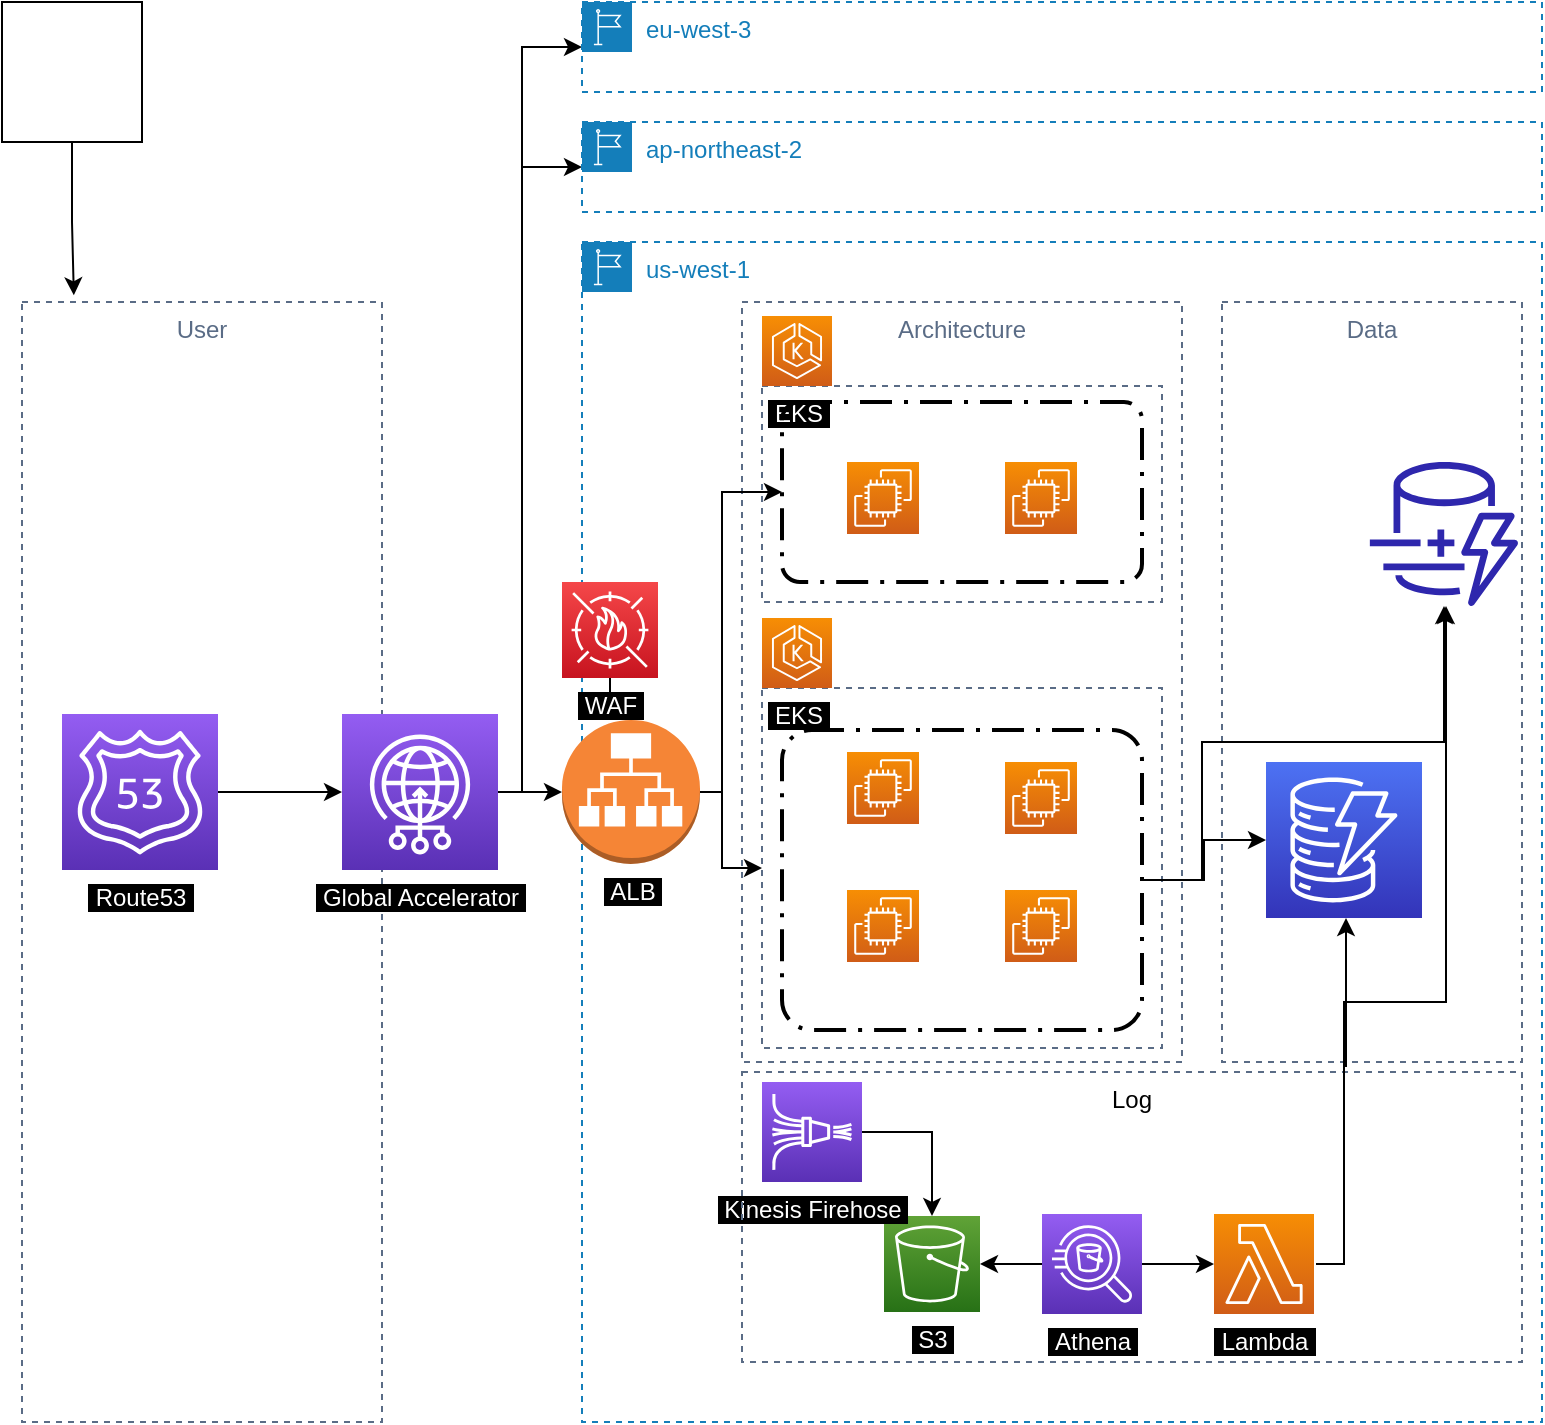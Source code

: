 <mxfile version="17.2.1" type="github"><diagram id="GMVm0VNx1dGFBg1fPyFg" name="Page-1"><mxGraphModel dx="1610" dy="1105" grid="1" gridSize="10" guides="1" tooltips="1" connect="1" arrows="1" fold="1" page="1" pageScale="1" pageWidth="827" pageHeight="1169" math="0" shadow="0"><root><mxCell id="0"/><mxCell id="1" parent="0"/><mxCell id="LJkOx0KXem-yEA9abhEw-1" value="User" style="fillColor=none;strokeColor=#5A6C86;dashed=1;verticalAlign=top;fontStyle=0;fontColor=#5A6C86;" parent="1" vertex="1"><mxGeometry x="50" y="160" width="180" height="560" as="geometry"/></mxCell><mxCell id="LJkOx0KXem-yEA9abhEw-2" value="Architecture" style="fillColor=none;strokeColor=#5A6C86;dashed=1;verticalAlign=top;fontStyle=0;fontColor=#5A6C86;" parent="1" vertex="1"><mxGeometry x="410" y="160" width="220" height="380" as="geometry"/></mxCell><mxCell id="LJkOx0KXem-yEA9abhEw-3" value="Data" style="fillColor=none;strokeColor=#5A6C86;dashed=1;verticalAlign=top;fontStyle=0;fontColor=#5A6C86;" parent="1" vertex="1"><mxGeometry x="650" y="160" width="150" height="380" as="geometry"/></mxCell><mxCell id="LJkOx0KXem-yEA9abhEw-5" style="edgeStyle=orthogonalEdgeStyle;rounded=0;orthogonalLoop=1;jettySize=auto;html=1;entryX=0.144;entryY=-0.006;entryDx=0;entryDy=0;entryPerimeter=0;" parent="1" source="LJkOx0KXem-yEA9abhEw-4" target="LJkOx0KXem-yEA9abhEw-1" edge="1"><mxGeometry relative="1" as="geometry"/></mxCell><mxCell id="LJkOx0KXem-yEA9abhEw-4" value="" style="rounded=0;whiteSpace=wrap;html=1;" parent="1" vertex="1"><mxGeometry x="40" y="10" width="70" height="70" as="geometry"/></mxCell><mxCell id="LJkOx0KXem-yEA9abhEw-11" style="edgeStyle=orthogonalEdgeStyle;rounded=0;orthogonalLoop=1;jettySize=auto;html=1;exitX=1;exitY=0.5;exitDx=0;exitDy=0;exitPerimeter=0;entryX=0;entryY=0.5;entryDx=0;entryDy=0;entryPerimeter=0;" parent="1" source="LJkOx0KXem-yEA9abhEw-6" target="LJkOx0KXem-yEA9abhEw-7" edge="1"><mxGeometry relative="1" as="geometry"/></mxCell><mxCell id="LJkOx0KXem-yEA9abhEw-6" value="&lt;font color=&quot;#ffffff&quot; style=&quot;background-color: rgb(0 , 0 , 0)&quot;&gt;&amp;nbsp;Route53&amp;nbsp;&lt;/font&gt;" style="sketch=0;points=[[0,0,0],[0.25,0,0],[0.5,0,0],[0.75,0,0],[1,0,0],[0,1,0],[0.25,1,0],[0.5,1,0],[0.75,1,0],[1,1,0],[0,0.25,0],[0,0.5,0],[0,0.75,0],[1,0.25,0],[1,0.5,0],[1,0.75,0]];outlineConnect=0;fontColor=#232F3E;gradientColor=#945DF2;gradientDirection=north;fillColor=#5A30B5;strokeColor=#ffffff;dashed=0;verticalLabelPosition=bottom;verticalAlign=top;align=center;html=1;fontSize=12;fontStyle=0;aspect=fixed;shape=mxgraph.aws4.resourceIcon;resIcon=mxgraph.aws4.route_53;" parent="1" vertex="1"><mxGeometry x="70" y="366" width="78" height="78" as="geometry"/></mxCell><mxCell id="LJkOx0KXem-yEA9abhEw-20" style="edgeStyle=orthogonalEdgeStyle;rounded=0;orthogonalLoop=1;jettySize=auto;html=1;entryX=0;entryY=0.5;entryDx=0;entryDy=0;entryPerimeter=0;" parent="1" source="LJkOx0KXem-yEA9abhEw-7" target="LJkOx0KXem-yEA9abhEw-9" edge="1"><mxGeometry relative="1" as="geometry"/></mxCell><mxCell id="LJkOx0KXem-yEA9abhEw-32" style="edgeStyle=orthogonalEdgeStyle;rounded=0;orthogonalLoop=1;jettySize=auto;html=1;entryX=0;entryY=0.5;entryDx=0;entryDy=0;fontColor=#FFFFFF;endArrow=classic;endFill=1;" parent="1" source="LJkOx0KXem-yEA9abhEw-7" target="LJkOx0KXem-yEA9abhEw-14" edge="1"><mxGeometry relative="1" as="geometry"><Array as="points"><mxPoint x="300" y="405"/><mxPoint x="300" y="93"/></Array></mxGeometry></mxCell><mxCell id="LJkOx0KXem-yEA9abhEw-35" style="edgeStyle=orthogonalEdgeStyle;rounded=0;orthogonalLoop=1;jettySize=auto;html=1;entryX=0;entryY=0.5;entryDx=0;entryDy=0;fontColor=#FFFFFF;endArrow=classic;endFill=1;" parent="1" source="LJkOx0KXem-yEA9abhEw-7" target="LJkOx0KXem-yEA9abhEw-33" edge="1"><mxGeometry relative="1" as="geometry"><Array as="points"><mxPoint x="300" y="405"/><mxPoint x="300" y="33"/></Array></mxGeometry></mxCell><mxCell id="LJkOx0KXem-yEA9abhEw-7" value="&lt;font color=&quot;#ffffff&quot; style=&quot;background-color: rgb(0 , 0 , 0)&quot;&gt;&amp;nbsp;Global Accelerator&amp;nbsp;&lt;/font&gt;" style="sketch=0;points=[[0,0,0],[0.25,0,0],[0.5,0,0],[0.75,0,0],[1,0,0],[0,1,0],[0.25,1,0],[0.5,1,0],[0.75,1,0],[1,1,0],[0,0.25,0],[0,0.5,0],[0,0.75,0],[1,0.25,0],[1,0.5,0],[1,0.75,0]];outlineConnect=0;fontColor=#232F3E;gradientColor=#945DF2;gradientDirection=north;fillColor=#5A30B5;strokeColor=#ffffff;dashed=0;verticalLabelPosition=bottom;verticalAlign=top;align=center;html=1;fontSize=12;fontStyle=0;aspect=fixed;shape=mxgraph.aws4.resourceIcon;resIcon=mxgraph.aws4.global_accelerator;" parent="1" vertex="1"><mxGeometry x="210" y="366" width="78" height="78" as="geometry"/></mxCell><mxCell id="LJkOx0KXem-yEA9abhEw-13" value="us-west-1" style="points=[[0,0],[0.25,0],[0.5,0],[0.75,0],[1,0],[1,0.25],[1,0.5],[1,0.75],[1,1],[0.75,1],[0.5,1],[0.25,1],[0,1],[0,0.75],[0,0.5],[0,0.25]];outlineConnect=0;gradientColor=none;html=1;whiteSpace=wrap;fontSize=12;fontStyle=0;container=1;pointerEvents=0;collapsible=0;recursiveResize=0;shape=mxgraph.aws4.group;grIcon=mxgraph.aws4.group_region;strokeColor=#147EBA;fillColor=none;verticalAlign=top;align=left;spacingLeft=30;fontColor=#147EBA;dashed=1;" parent="1" vertex="1"><mxGeometry x="330" y="130" width="480" height="590" as="geometry"/></mxCell><mxCell id="LJkOx0KXem-yEA9abhEw-66" style="edgeStyle=orthogonalEdgeStyle;rounded=0;orthogonalLoop=1;jettySize=auto;html=1;fontColor=#FFFFFF;endArrow=classic;endFill=1;" parent="LJkOx0KXem-yEA9abhEw-13" source="LJkOx0KXem-yEA9abhEw-53" target="LJkOx0KXem-yEA9abhEw-36" edge="1"><mxGeometry relative="1" as="geometry"/></mxCell><mxCell id="LJkOx0KXem-yEA9abhEw-53" value="" style="rounded=1;arcSize=10;dashed=1;fillColor=none;gradientColor=none;dashPattern=8 3 1 3;strokeWidth=2;labelBackgroundColor=#000000;fontColor=#FFFFFF;" parent="LJkOx0KXem-yEA9abhEw-13" vertex="1"><mxGeometry x="100" y="244" width="180" height="150" as="geometry"/></mxCell><mxCell id="LJkOx0KXem-yEA9abhEw-51" value="" style="fillColor=none;strokeColor=#5A6C86;dashed=1;verticalAlign=top;fontStyle=0;fontColor=#FFFFFF;labelBackgroundColor=#000000;" parent="LJkOx0KXem-yEA9abhEw-13" vertex="1"><mxGeometry x="90" y="223" width="200" height="180" as="geometry"/></mxCell><mxCell id="LJkOx0KXem-yEA9abhEw-68" style="edgeStyle=orthogonalEdgeStyle;rounded=0;orthogonalLoop=1;jettySize=auto;html=1;fontColor=#FFFFFF;endArrow=classic;endFill=1;" parent="LJkOx0KXem-yEA9abhEw-13" source="LJkOx0KXem-yEA9abhEw-9" target="LJkOx0KXem-yEA9abhEw-51" edge="1"><mxGeometry relative="1" as="geometry"><Array as="points"><mxPoint x="70" y="275"/><mxPoint x="70" y="313"/></Array></mxGeometry></mxCell><mxCell id="LJkOx0KXem-yEA9abhEw-69" style="edgeStyle=orthogonalEdgeStyle;rounded=0;orthogonalLoop=1;jettySize=auto;html=1;entryX=0;entryY=0.5;entryDx=0;entryDy=0;fontColor=#FFFFFF;endArrow=classic;endFill=1;" parent="LJkOx0KXem-yEA9abhEw-13" source="LJkOx0KXem-yEA9abhEw-9" target="LJkOx0KXem-yEA9abhEw-61" edge="1"><mxGeometry relative="1" as="geometry"><Array as="points"><mxPoint x="70" y="275"/><mxPoint x="70" y="125"/></Array></mxGeometry></mxCell><mxCell id="LJkOx0KXem-yEA9abhEw-9" value="&lt;span style=&quot;background-color: rgb(0 , 0 , 0)&quot;&gt;&lt;font color=&quot;#ffffff&quot;&gt;&amp;nbsp;ALB&amp;nbsp;&lt;/font&gt;&lt;/span&gt;" style="outlineConnect=0;dashed=0;verticalLabelPosition=bottom;verticalAlign=top;align=center;html=1;shape=mxgraph.aws3.application_load_balancer;fillColor=#F58536;gradientColor=none;" parent="LJkOx0KXem-yEA9abhEw-13" vertex="1"><mxGeometry x="-10" y="239" width="69" height="72" as="geometry"/></mxCell><mxCell id="LJkOx0KXem-yEA9abhEw-24" style="edgeStyle=orthogonalEdgeStyle;rounded=0;orthogonalLoop=1;jettySize=auto;html=1;entryX=0.5;entryY=0;entryDx=0;entryDy=0;entryPerimeter=0;endArrow=none;endFill=0;" parent="LJkOx0KXem-yEA9abhEw-13" source="LJkOx0KXem-yEA9abhEw-23" target="LJkOx0KXem-yEA9abhEw-9" edge="1"><mxGeometry relative="1" as="geometry"/></mxCell><mxCell id="LJkOx0KXem-yEA9abhEw-23" value="&lt;font color=&quot;#ffffff&quot; style=&quot;background-color: rgb(0 , 0 , 0)&quot;&gt;&amp;nbsp;WAF&amp;nbsp;&lt;/font&gt;" style="sketch=0;points=[[0,0,0],[0.25,0,0],[0.5,0,0],[0.75,0,0],[1,0,0],[0,1,0],[0.25,1,0],[0.5,1,0],[0.75,1,0],[1,1,0],[0,0.25,0],[0,0.5,0],[0,0.75,0],[1,0.25,0],[1,0.5,0],[1,0.75,0]];outlineConnect=0;fontColor=#232F3E;gradientColor=#F54749;gradientDirection=north;fillColor=#C7131F;strokeColor=#ffffff;dashed=0;verticalLabelPosition=bottom;verticalAlign=top;align=center;html=1;fontSize=12;fontStyle=0;aspect=fixed;shape=mxgraph.aws4.resourceIcon;resIcon=mxgraph.aws4.waf;" parent="LJkOx0KXem-yEA9abhEw-13" vertex="1"><mxGeometry x="-10" y="170" width="48" height="48" as="geometry"/></mxCell><mxCell id="LJkOx0KXem-yEA9abhEw-36" value="" style="sketch=0;points=[[0,0,0],[0.25,0,0],[0.5,0,0],[0.75,0,0],[1,0,0],[0,1,0],[0.25,1,0],[0.5,1,0],[0.75,1,0],[1,1,0],[0,0.25,0],[0,0.5,0],[0,0.75,0],[1,0.25,0],[1,0.5,0],[1,0.75,0]];outlineConnect=0;fontColor=#232F3E;gradientColor=#4D72F3;gradientDirection=north;fillColor=#3334B9;strokeColor=#ffffff;dashed=0;verticalLabelPosition=bottom;verticalAlign=top;align=center;html=1;fontSize=12;fontStyle=0;aspect=fixed;shape=mxgraph.aws4.resourceIcon;resIcon=mxgraph.aws4.dynamodb;labelBackgroundColor=#000000;" parent="LJkOx0KXem-yEA9abhEw-13" vertex="1"><mxGeometry x="342" y="260" width="78" height="78" as="geometry"/></mxCell><mxCell id="LJkOx0KXem-yEA9abhEw-41" value="&lt;font color=&quot;#ffffff&quot; style=&quot;background-color: rgb(0 , 0 , 0)&quot;&gt;&amp;nbsp;S3&amp;nbsp;&lt;/font&gt;" style="sketch=0;points=[[0,0,0],[0.25,0,0],[0.5,0,0],[0.75,0,0],[1,0,0],[0,1,0],[0.25,1,0],[0.5,1,0],[0.75,1,0],[1,1,0],[0,0.25,0],[0,0.5,0],[0,0.75,0],[1,0.25,0],[1,0.5,0],[1,0.75,0]];outlineConnect=0;fontColor=#232F3E;gradientColor=#60A337;gradientDirection=north;fillColor=#277116;strokeColor=#ffffff;dashed=0;verticalLabelPosition=bottom;verticalAlign=top;align=center;html=1;fontSize=12;fontStyle=0;aspect=fixed;shape=mxgraph.aws4.resourceIcon;resIcon=mxgraph.aws4.s3;labelBackgroundColor=none;" parent="LJkOx0KXem-yEA9abhEw-13" vertex="1"><mxGeometry x="151" y="487" width="48" height="48" as="geometry"/></mxCell><mxCell id="LJkOx0KXem-yEA9abhEw-50" style="edgeStyle=orthogonalEdgeStyle;rounded=0;orthogonalLoop=1;jettySize=auto;html=1;entryX=0.5;entryY=0;entryDx=0;entryDy=0;entryPerimeter=0;fontColor=#FFFFFF;endArrow=classic;endFill=1;" parent="LJkOx0KXem-yEA9abhEw-13" source="LJkOx0KXem-yEA9abhEw-48" target="LJkOx0KXem-yEA9abhEw-41" edge="1"><mxGeometry relative="1" as="geometry"/></mxCell><mxCell id="LJkOx0KXem-yEA9abhEw-48" value="&lt;font color=&quot;#ffffff&quot;&gt;&amp;nbsp;Kinesis Firehose&amp;nbsp;&lt;/font&gt;" style="sketch=0;points=[[0,0,0],[0.25,0,0],[0.5,0,0],[0.75,0,0],[1,0,0],[0,1,0],[0.25,1,0],[0.5,1,0],[0.75,1,0],[1,1,0],[0,0.25,0],[0,0.5,0],[0,0.75,0],[1,0.25,0],[1,0.5,0],[1,0.75,0]];outlineConnect=0;fontColor=#232F3E;gradientColor=#945DF2;gradientDirection=north;fillColor=#5A30B5;strokeColor=#ffffff;dashed=0;verticalLabelPosition=bottom;verticalAlign=top;align=center;html=1;fontSize=12;fontStyle=0;aspect=fixed;shape=mxgraph.aws4.resourceIcon;resIcon=mxgraph.aws4.kinesis_data_firehose;labelBackgroundColor=#000000;" parent="LJkOx0KXem-yEA9abhEw-13" vertex="1"><mxGeometry x="90" y="420" width="50" height="50" as="geometry"/></mxCell><mxCell id="LJkOx0KXem-yEA9abhEw-42" value="&lt;font color=&quot;#ffffff&quot;&gt;&amp;nbsp;Athena&amp;nbsp;&lt;/font&gt;" style="sketch=0;points=[[0,0,0],[0.25,0,0],[0.5,0,0],[0.75,0,0],[1,0,0],[0,1,0],[0.25,1,0],[0.5,1,0],[0.75,1,0],[1,1,0],[0,0.25,0],[0,0.5,0],[0,0.75,0],[1,0.25,0],[1,0.5,0],[1,0.75,0]];outlineConnect=0;fontColor=#232F3E;gradientColor=#945DF2;gradientDirection=north;fillColor=#5A30B5;strokeColor=#ffffff;dashed=0;verticalLabelPosition=bottom;verticalAlign=top;align=center;html=1;fontSize=12;fontStyle=0;aspect=fixed;shape=mxgraph.aws4.resourceIcon;resIcon=mxgraph.aws4.athena;labelBackgroundColor=#000000;" parent="LJkOx0KXem-yEA9abhEw-13" vertex="1"><mxGeometry x="230" y="486" width="50" height="50" as="geometry"/></mxCell><mxCell id="LJkOx0KXem-yEA9abhEw-44" style="edgeStyle=orthogonalEdgeStyle;rounded=0;orthogonalLoop=1;jettySize=auto;html=1;entryX=1;entryY=0.5;entryDx=0;entryDy=0;entryPerimeter=0;fontColor=#FFFFFF;endArrow=classic;endFill=1;" parent="LJkOx0KXem-yEA9abhEw-13" source="LJkOx0KXem-yEA9abhEw-42" target="LJkOx0KXem-yEA9abhEw-41" edge="1"><mxGeometry relative="1" as="geometry"/></mxCell><mxCell id="LJkOx0KXem-yEA9abhEw-43" value="&lt;font color=&quot;#ffffff&quot;&gt;&amp;nbsp;Lambda&amp;nbsp;&lt;/font&gt;" style="sketch=0;points=[[0,0,0],[0.25,0,0],[0.5,0,0],[0.75,0,0],[1,0,0],[0,1,0],[0.25,1,0],[0.5,1,0],[0.75,1,0],[1,1,0],[0,0.25,0],[0,0.5,0],[0,0.75,0],[1,0.25,0],[1,0.5,0],[1,0.75,0]];outlineConnect=0;fontColor=#232F3E;gradientColor=#F78E04;gradientDirection=north;fillColor=#D05C17;strokeColor=#ffffff;dashed=0;verticalLabelPosition=bottom;verticalAlign=top;align=center;html=1;fontSize=12;fontStyle=0;aspect=fixed;shape=mxgraph.aws4.resourceIcon;resIcon=mxgraph.aws4.lambda;labelBackgroundColor=#000000;" parent="LJkOx0KXem-yEA9abhEw-13" vertex="1"><mxGeometry x="316" y="486" width="50" height="50" as="geometry"/></mxCell><mxCell id="LJkOx0KXem-yEA9abhEw-45" style="edgeStyle=orthogonalEdgeStyle;rounded=0;orthogonalLoop=1;jettySize=auto;html=1;entryX=0;entryY=0.5;entryDx=0;entryDy=0;entryPerimeter=0;fontColor=#FFFFFF;endArrow=classic;endFill=1;" parent="LJkOx0KXem-yEA9abhEw-13" source="LJkOx0KXem-yEA9abhEw-42" target="LJkOx0KXem-yEA9abhEw-43" edge="1"><mxGeometry relative="1" as="geometry"/></mxCell><mxCell id="LJkOx0KXem-yEA9abhEw-39" value="Log" style="fillColor=none;strokeColor=#5A6C86;dashed=1;verticalAlign=top;fontStyle=0;fontColor=#000000;labelBackgroundColor=none;" parent="LJkOx0KXem-yEA9abhEw-13" vertex="1"><mxGeometry x="80" y="415" width="390" height="145" as="geometry"/></mxCell><mxCell id="LJkOx0KXem-yEA9abhEw-26" value="&lt;font color=&quot;#ffffff&quot;&gt;&amp;nbsp;EKS&amp;nbsp;&lt;/font&gt;" style="sketch=0;points=[[0,0,0],[0.25,0,0],[0.5,0,0],[0.75,0,0],[1,0,0],[0,1,0],[0.25,1,0],[0.5,1,0],[0.75,1,0],[1,1,0],[0,0.25,0],[0,0.5,0],[0,0.75,0],[1,0.25,0],[1,0.5,0],[1,0.75,0]];outlineConnect=0;fontColor=#232F3E;gradientColor=#F78E04;gradientDirection=north;fillColor=#D05C17;strokeColor=#ffffff;dashed=0;verticalLabelPosition=bottom;verticalAlign=top;align=center;html=1;fontSize=12;fontStyle=0;aspect=fixed;shape=mxgraph.aws4.resourceIcon;resIcon=mxgraph.aws4.eks;labelBackgroundColor=#000000;" parent="LJkOx0KXem-yEA9abhEw-13" vertex="1"><mxGeometry x="90" y="188" width="35" height="35" as="geometry"/></mxCell><mxCell id="LJkOx0KXem-yEA9abhEw-55" value="" style="sketch=0;points=[[0,0,0],[0.25,0,0],[0.5,0,0],[0.75,0,0],[1,0,0],[0,1,0],[0.25,1,0],[0.5,1,0],[0.75,1,0],[1,1,0],[0,0.25,0],[0,0.5,0],[0,0.75,0],[1,0.25,0],[1,0.5,0],[1,0.75,0]];outlineConnect=0;fontColor=#232F3E;gradientColor=#F78E04;gradientDirection=north;fillColor=#D05C17;strokeColor=#ffffff;dashed=0;verticalLabelPosition=bottom;verticalAlign=top;align=center;html=1;fontSize=12;fontStyle=0;aspect=fixed;shape=mxgraph.aws4.resourceIcon;resIcon=mxgraph.aws4.ec2;labelBackgroundColor=#000000;" parent="LJkOx0KXem-yEA9abhEw-13" vertex="1"><mxGeometry x="132.5" y="324" width="36" height="36" as="geometry"/></mxCell><mxCell id="LJkOx0KXem-yEA9abhEw-56" value="" style="sketch=0;points=[[0,0,0],[0.25,0,0],[0.5,0,0],[0.75,0,0],[1,0,0],[0,1,0],[0.25,1,0],[0.5,1,0],[0.75,1,0],[1,1,0],[0,0.25,0],[0,0.5,0],[0,0.75,0],[1,0.25,0],[1,0.5,0],[1,0.75,0]];outlineConnect=0;fontColor=#232F3E;gradientColor=#F78E04;gradientDirection=north;fillColor=#D05C17;strokeColor=#ffffff;dashed=0;verticalLabelPosition=bottom;verticalAlign=top;align=center;html=1;fontSize=12;fontStyle=0;aspect=fixed;shape=mxgraph.aws4.resourceIcon;resIcon=mxgraph.aws4.ec2;labelBackgroundColor=#000000;" parent="LJkOx0KXem-yEA9abhEw-13" vertex="1"><mxGeometry x="211.5" y="324" width="36" height="36" as="geometry"/></mxCell><mxCell id="LJkOx0KXem-yEA9abhEw-57" value="" style="sketch=0;points=[[0,0,0],[0.25,0,0],[0.5,0,0],[0.75,0,0],[1,0,0],[0,1,0],[0.25,1,0],[0.5,1,0],[0.75,1,0],[1,1,0],[0,0.25,0],[0,0.5,0],[0,0.75,0],[1,0.25,0],[1,0.5,0],[1,0.75,0]];outlineConnect=0;fontColor=#232F3E;gradientColor=#F78E04;gradientDirection=north;fillColor=#D05C17;strokeColor=#ffffff;dashed=0;verticalLabelPosition=bottom;verticalAlign=top;align=center;html=1;fontSize=12;fontStyle=0;aspect=fixed;shape=mxgraph.aws4.resourceIcon;resIcon=mxgraph.aws4.ec2;labelBackgroundColor=#000000;" parent="LJkOx0KXem-yEA9abhEw-13" vertex="1"><mxGeometry x="132.5" y="255" width="36" height="36" as="geometry"/></mxCell><mxCell id="LJkOx0KXem-yEA9abhEw-58" value="" style="sketch=0;points=[[0,0,0],[0.25,0,0],[0.5,0,0],[0.75,0,0],[1,0,0],[0,1,0],[0.25,1,0],[0.5,1,0],[0.75,1,0],[1,1,0],[0,0.25,0],[0,0.5,0],[0,0.75,0],[1,0.25,0],[1,0.5,0],[1,0.75,0]];outlineConnect=0;fontColor=#232F3E;gradientColor=#F78E04;gradientDirection=north;fillColor=#D05C17;strokeColor=#ffffff;dashed=0;verticalLabelPosition=bottom;verticalAlign=top;align=center;html=1;fontSize=12;fontStyle=0;aspect=fixed;shape=mxgraph.aws4.resourceIcon;resIcon=mxgraph.aws4.ec2;labelBackgroundColor=#000000;" parent="LJkOx0KXem-yEA9abhEw-13" vertex="1"><mxGeometry x="211.5" y="260" width="36" height="36" as="geometry"/></mxCell><mxCell id="LJkOx0KXem-yEA9abhEw-59" value="" style="fillColor=none;strokeColor=#5A6C86;dashed=1;verticalAlign=top;fontStyle=0;fontColor=#FFFFFF;labelBackgroundColor=#000000;" parent="LJkOx0KXem-yEA9abhEw-13" vertex="1"><mxGeometry x="90" y="72" width="200" height="108" as="geometry"/></mxCell><mxCell id="LJkOx0KXem-yEA9abhEw-60" value="&lt;font color=&quot;#ffffff&quot;&gt;&amp;nbsp;EKS&amp;nbsp;&lt;/font&gt;" style="sketch=0;points=[[0,0,0],[0.25,0,0],[0.5,0,0],[0.75,0,0],[1,0,0],[0,1,0],[0.25,1,0],[0.5,1,0],[0.75,1,0],[1,1,0],[0,0.25,0],[0,0.5,0],[0,0.75,0],[1,0.25,0],[1,0.5,0],[1,0.75,0]];outlineConnect=0;fontColor=#232F3E;gradientColor=#F78E04;gradientDirection=north;fillColor=#D05C17;strokeColor=#ffffff;dashed=0;verticalLabelPosition=bottom;verticalAlign=top;align=center;html=1;fontSize=12;fontStyle=0;aspect=fixed;shape=mxgraph.aws4.resourceIcon;resIcon=mxgraph.aws4.eks;labelBackgroundColor=#000000;" parent="LJkOx0KXem-yEA9abhEw-13" vertex="1"><mxGeometry x="90" y="37" width="35" height="35" as="geometry"/></mxCell><mxCell id="LJkOx0KXem-yEA9abhEw-61" value="" style="rounded=1;arcSize=10;dashed=1;fillColor=none;gradientColor=none;dashPattern=8 3 1 3;strokeWidth=2;labelBackgroundColor=#000000;fontColor=#FFFFFF;" parent="LJkOx0KXem-yEA9abhEw-13" vertex="1"><mxGeometry x="100" y="80" width="180" height="90" as="geometry"/></mxCell><mxCell id="LJkOx0KXem-yEA9abhEw-62" value="" style="sketch=0;points=[[0,0,0],[0.25,0,0],[0.5,0,0],[0.75,0,0],[1,0,0],[0,1,0],[0.25,1,0],[0.5,1,0],[0.75,1,0],[1,1,0],[0,0.25,0],[0,0.5,0],[0,0.75,0],[1,0.25,0],[1,0.5,0],[1,0.75,0]];outlineConnect=0;fontColor=#232F3E;gradientColor=#F78E04;gradientDirection=north;fillColor=#D05C17;strokeColor=#ffffff;dashed=0;verticalLabelPosition=bottom;verticalAlign=top;align=center;html=1;fontSize=12;fontStyle=0;aspect=fixed;shape=mxgraph.aws4.resourceIcon;resIcon=mxgraph.aws4.ec2;labelBackgroundColor=#000000;" parent="LJkOx0KXem-yEA9abhEw-13" vertex="1"><mxGeometry x="132.5" y="110" width="36" height="36" as="geometry"/></mxCell><mxCell id="LJkOx0KXem-yEA9abhEw-63" value="" style="sketch=0;points=[[0,0,0],[0.25,0,0],[0.5,0,0],[0.75,0,0],[1,0,0],[0,1,0],[0.25,1,0],[0.5,1,0],[0.75,1,0],[1,1,0],[0,0.25,0],[0,0.5,0],[0,0.75,0],[1,0.25,0],[1,0.5,0],[1,0.75,0]];outlineConnect=0;fontColor=#232F3E;gradientColor=#F78E04;gradientDirection=north;fillColor=#D05C17;strokeColor=#ffffff;dashed=0;verticalLabelPosition=bottom;verticalAlign=top;align=center;html=1;fontSize=12;fontStyle=0;aspect=fixed;shape=mxgraph.aws4.resourceIcon;resIcon=mxgraph.aws4.ec2;labelBackgroundColor=#000000;" parent="LJkOx0KXem-yEA9abhEw-13" vertex="1"><mxGeometry x="211.5" y="110" width="36" height="36" as="geometry"/></mxCell><mxCell id="LJkOx0KXem-yEA9abhEw-14" value="ap-northeast-2" style="points=[[0,0],[0.25,0],[0.5,0],[0.75,0],[1,0],[1,0.25],[1,0.5],[1,0.75],[1,1],[0.75,1],[0.5,1],[0.25,1],[0,1],[0,0.75],[0,0.5],[0,0.25]];outlineConnect=0;gradientColor=none;html=1;whiteSpace=wrap;fontSize=12;fontStyle=0;container=1;pointerEvents=0;collapsible=0;recursiveResize=0;shape=mxgraph.aws4.group;grIcon=mxgraph.aws4.group_region;strokeColor=#147EBA;fillColor=none;verticalAlign=top;align=left;spacingLeft=30;fontColor=#147EBA;dashed=1;" parent="1" vertex="1"><mxGeometry x="330" y="70" width="480" height="45" as="geometry"/></mxCell><mxCell id="LJkOx0KXem-yEA9abhEw-17" value="" style="shape=image;html=1;verticalAlign=top;verticalLabelPosition=bottom;labelBackgroundColor=#ffffff;imageAspect=0;aspect=fixed;image=https://cdn1.iconfinder.com/data/icons/unicons-line-vol-3/24/equal-circle-128.png" parent="LJkOx0KXem-yEA9abhEw-14" vertex="1"><mxGeometry x="216" y="10" width="35" height="35" as="geometry"/></mxCell><mxCell id="LJkOx0KXem-yEA9abhEw-33" value="eu-west-3" style="points=[[0,0],[0.25,0],[0.5,0],[0.75,0],[1,0],[1,0.25],[1,0.5],[1,0.75],[1,1],[0.75,1],[0.5,1],[0.25,1],[0,1],[0,0.75],[0,0.5],[0,0.25]];outlineConnect=0;gradientColor=none;html=1;whiteSpace=wrap;fontSize=12;fontStyle=0;container=1;pointerEvents=0;collapsible=0;recursiveResize=0;shape=mxgraph.aws4.group;grIcon=mxgraph.aws4.group_region;strokeColor=#147EBA;fillColor=none;verticalAlign=top;align=left;spacingLeft=30;fontColor=#147EBA;dashed=1;" parent="1" vertex="1"><mxGeometry x="330" y="10" width="480" height="45" as="geometry"/></mxCell><mxCell id="LJkOx0KXem-yEA9abhEw-34" value="" style="shape=image;html=1;verticalAlign=top;verticalLabelPosition=bottom;labelBackgroundColor=#ffffff;imageAspect=0;aspect=fixed;image=https://cdn1.iconfinder.com/data/icons/unicons-line-vol-3/24/equal-circle-128.png" parent="LJkOx0KXem-yEA9abhEw-33" vertex="1"><mxGeometry x="216" y="10" width="35" height="35" as="geometry"/></mxCell><mxCell id="LJkOx0KXem-yEA9abhEw-37" value="" style="sketch=0;outlineConnect=0;fontColor=#232F3E;gradientColor=none;fillColor=#2E27AD;strokeColor=none;dashed=0;verticalLabelPosition=bottom;verticalAlign=top;align=center;html=1;fontSize=12;fontStyle=0;aspect=fixed;pointerEvents=1;shape=mxgraph.aws4.dynamodb_dax;labelBackgroundColor=#000000;" parent="1" vertex="1"><mxGeometry x="722" y="240" width="78" height="72" as="geometry"/></mxCell><mxCell id="LJkOx0KXem-yEA9abhEw-47" style="edgeStyle=orthogonalEdgeStyle;rounded=0;orthogonalLoop=1;jettySize=auto;html=1;fontColor=#FFFFFF;endArrow=classic;endFill=1;" parent="1" target="LJkOx0KXem-yEA9abhEw-37" edge="1"><mxGeometry relative="1" as="geometry"><mxPoint x="697" y="641" as="sourcePoint"/><mxPoint x="762" y="372" as="targetPoint"/><Array as="points"><mxPoint x="711" y="641"/><mxPoint x="711" y="510"/><mxPoint x="762" y="510"/></Array></mxGeometry></mxCell><mxCell id="LJkOx0KXem-yEA9abhEw-46" style="edgeStyle=orthogonalEdgeStyle;rounded=0;orthogonalLoop=1;jettySize=auto;html=1;entryX=0.5;entryY=1;entryDx=0;entryDy=0;entryPerimeter=0;fontColor=#FFFFFF;endArrow=classic;endFill=1;" parent="1" edge="1"><mxGeometry relative="1" as="geometry"><mxPoint x="697" y="641" as="sourcePoint"/><mxPoint x="712" y="468" as="targetPoint"/><Array as="points"><mxPoint x="711" y="641"/><mxPoint x="711" y="542"/><mxPoint x="712" y="542"/></Array></mxGeometry></mxCell><mxCell id="LJkOx0KXem-yEA9abhEw-67" style="edgeStyle=orthogonalEdgeStyle;rounded=0;orthogonalLoop=1;jettySize=auto;html=1;fontColor=#FFFFFF;endArrow=classic;endFill=1;exitX=1;exitY=0.5;exitDx=0;exitDy=0;" parent="1" source="LJkOx0KXem-yEA9abhEw-53" target="LJkOx0KXem-yEA9abhEw-37" edge="1"><mxGeometry relative="1" as="geometry"><Array as="points"><mxPoint x="640" y="449"/><mxPoint x="640" y="380"/><mxPoint x="761" y="380"/></Array></mxGeometry></mxCell></root></mxGraphModel></diagram></mxfile>